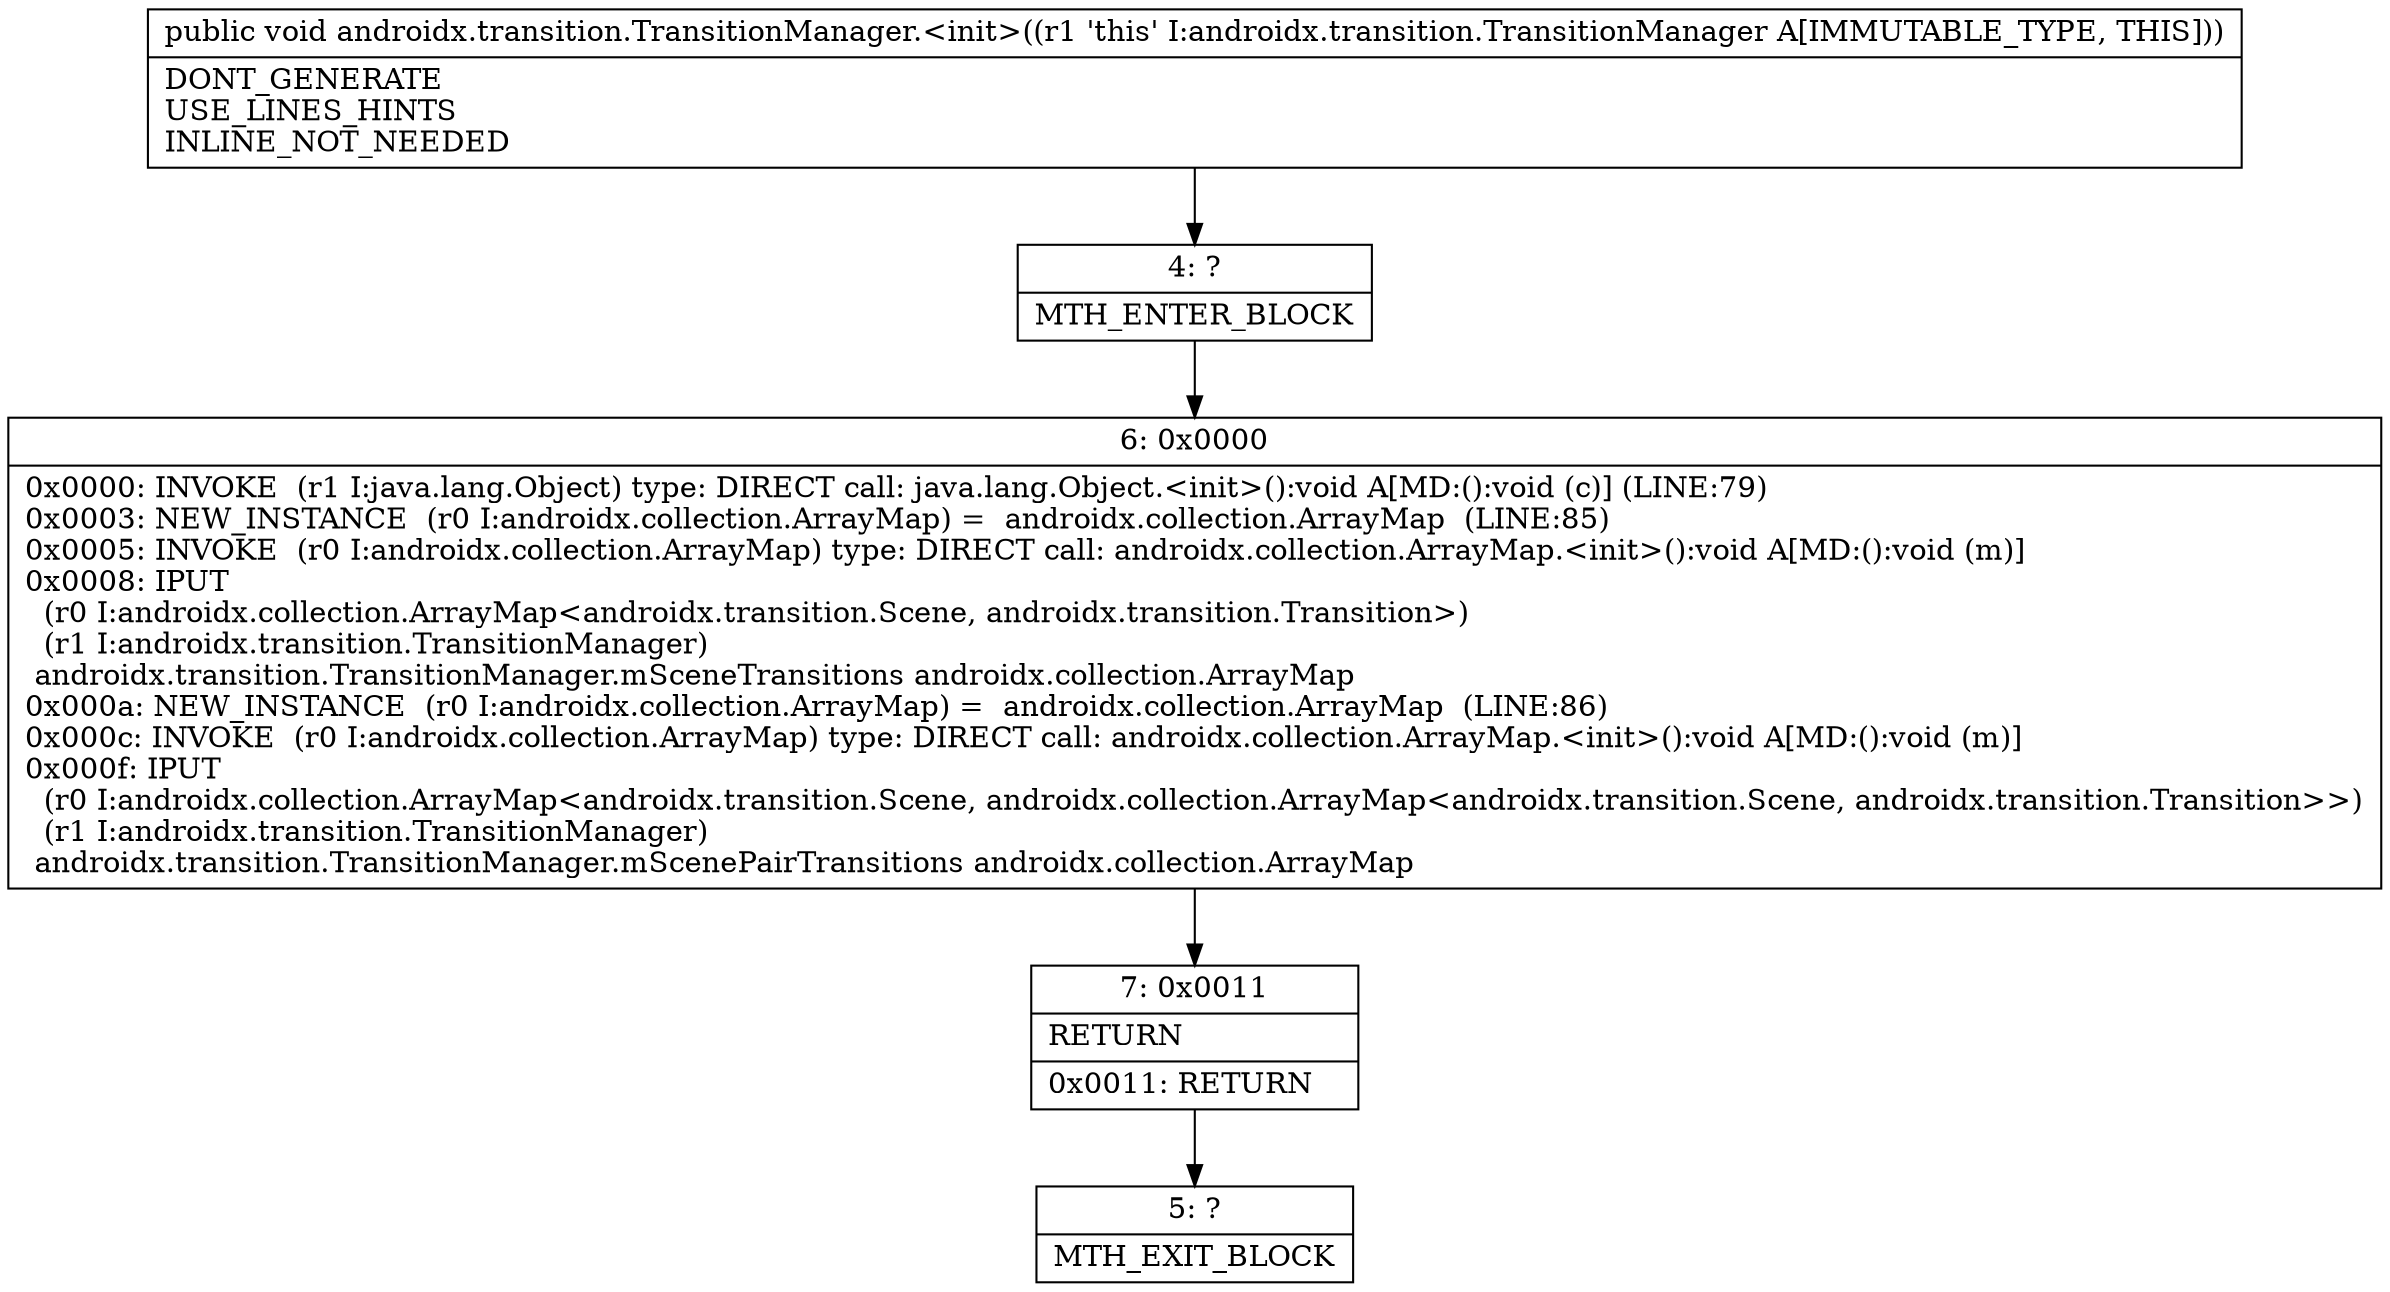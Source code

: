digraph "CFG forandroidx.transition.TransitionManager.\<init\>()V" {
Node_4 [shape=record,label="{4\:\ ?|MTH_ENTER_BLOCK\l}"];
Node_6 [shape=record,label="{6\:\ 0x0000|0x0000: INVOKE  (r1 I:java.lang.Object) type: DIRECT call: java.lang.Object.\<init\>():void A[MD:():void (c)] (LINE:79)\l0x0003: NEW_INSTANCE  (r0 I:androidx.collection.ArrayMap) =  androidx.collection.ArrayMap  (LINE:85)\l0x0005: INVOKE  (r0 I:androidx.collection.ArrayMap) type: DIRECT call: androidx.collection.ArrayMap.\<init\>():void A[MD:():void (m)]\l0x0008: IPUT  \l  (r0 I:androidx.collection.ArrayMap\<androidx.transition.Scene, androidx.transition.Transition\>)\l  (r1 I:androidx.transition.TransitionManager)\l androidx.transition.TransitionManager.mSceneTransitions androidx.collection.ArrayMap \l0x000a: NEW_INSTANCE  (r0 I:androidx.collection.ArrayMap) =  androidx.collection.ArrayMap  (LINE:86)\l0x000c: INVOKE  (r0 I:androidx.collection.ArrayMap) type: DIRECT call: androidx.collection.ArrayMap.\<init\>():void A[MD:():void (m)]\l0x000f: IPUT  \l  (r0 I:androidx.collection.ArrayMap\<androidx.transition.Scene, androidx.collection.ArrayMap\<androidx.transition.Scene, androidx.transition.Transition\>\>)\l  (r1 I:androidx.transition.TransitionManager)\l androidx.transition.TransitionManager.mScenePairTransitions androidx.collection.ArrayMap \l}"];
Node_7 [shape=record,label="{7\:\ 0x0011|RETURN\l|0x0011: RETURN   \l}"];
Node_5 [shape=record,label="{5\:\ ?|MTH_EXIT_BLOCK\l}"];
MethodNode[shape=record,label="{public void androidx.transition.TransitionManager.\<init\>((r1 'this' I:androidx.transition.TransitionManager A[IMMUTABLE_TYPE, THIS]))  | DONT_GENERATE\lUSE_LINES_HINTS\lINLINE_NOT_NEEDED\l}"];
MethodNode -> Node_4;Node_4 -> Node_6;
Node_6 -> Node_7;
Node_7 -> Node_5;
}

